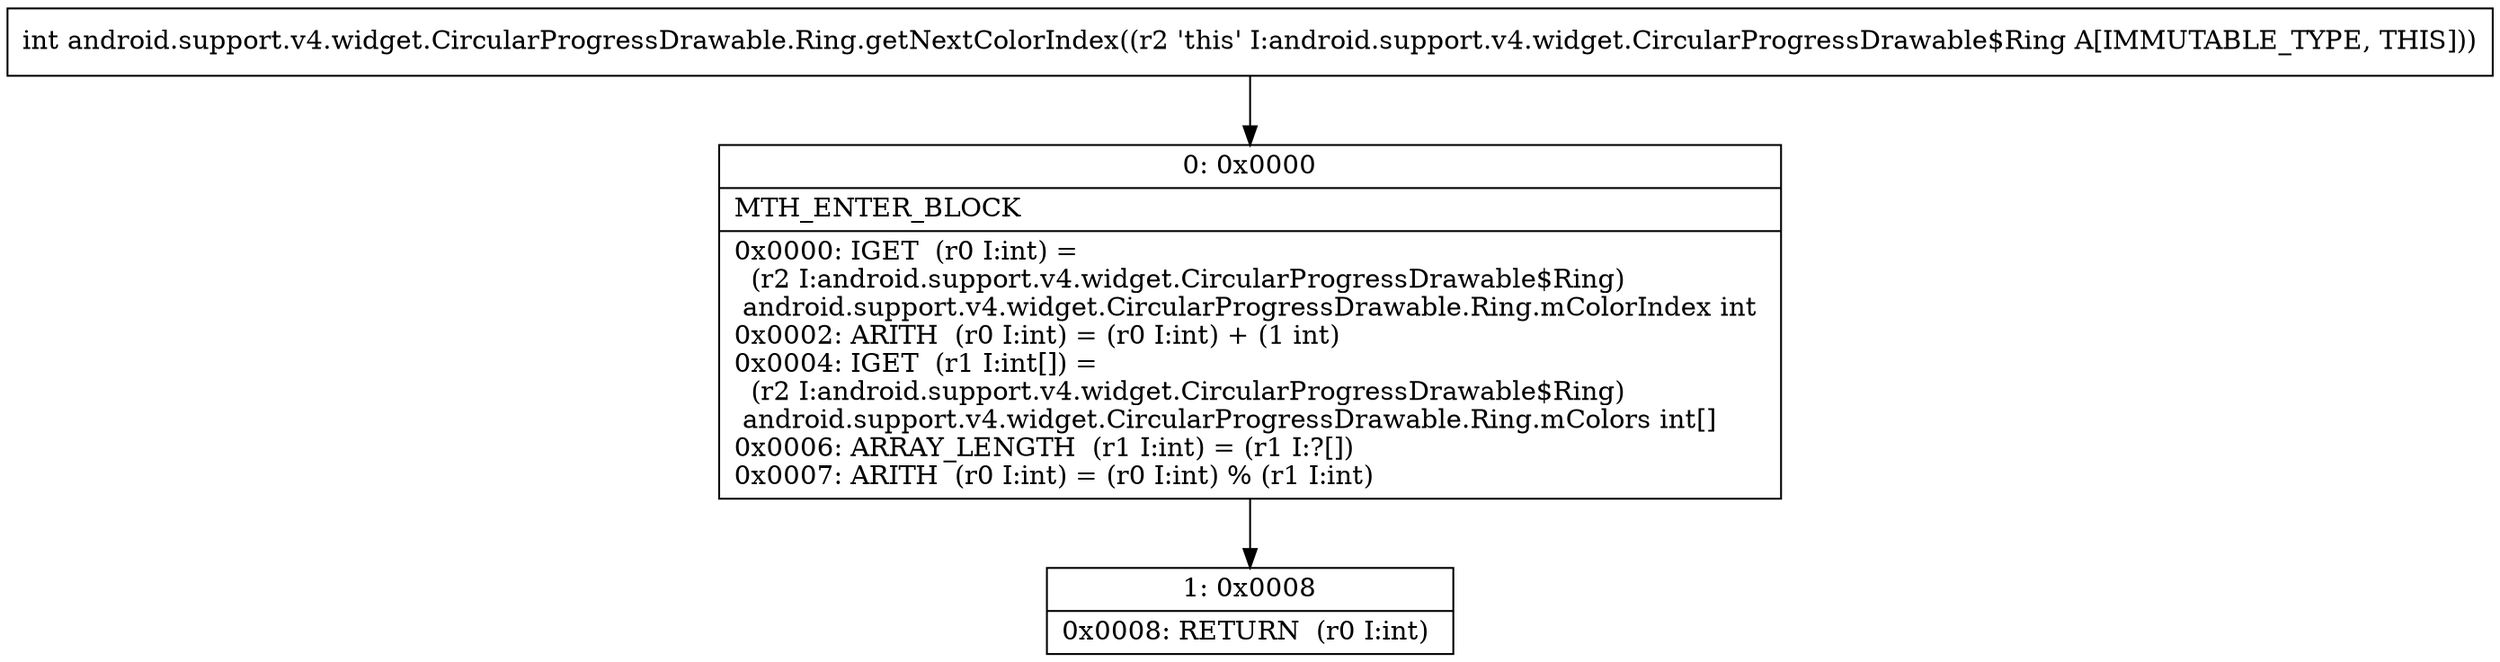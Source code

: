 digraph "CFG forandroid.support.v4.widget.CircularProgressDrawable.Ring.getNextColorIndex()I" {
Node_0 [shape=record,label="{0\:\ 0x0000|MTH_ENTER_BLOCK\l|0x0000: IGET  (r0 I:int) = \l  (r2 I:android.support.v4.widget.CircularProgressDrawable$Ring)\l android.support.v4.widget.CircularProgressDrawable.Ring.mColorIndex int \l0x0002: ARITH  (r0 I:int) = (r0 I:int) + (1 int) \l0x0004: IGET  (r1 I:int[]) = \l  (r2 I:android.support.v4.widget.CircularProgressDrawable$Ring)\l android.support.v4.widget.CircularProgressDrawable.Ring.mColors int[] \l0x0006: ARRAY_LENGTH  (r1 I:int) = (r1 I:?[]) \l0x0007: ARITH  (r0 I:int) = (r0 I:int) % (r1 I:int) \l}"];
Node_1 [shape=record,label="{1\:\ 0x0008|0x0008: RETURN  (r0 I:int) \l}"];
MethodNode[shape=record,label="{int android.support.v4.widget.CircularProgressDrawable.Ring.getNextColorIndex((r2 'this' I:android.support.v4.widget.CircularProgressDrawable$Ring A[IMMUTABLE_TYPE, THIS])) }"];
MethodNode -> Node_0;
Node_0 -> Node_1;
}

